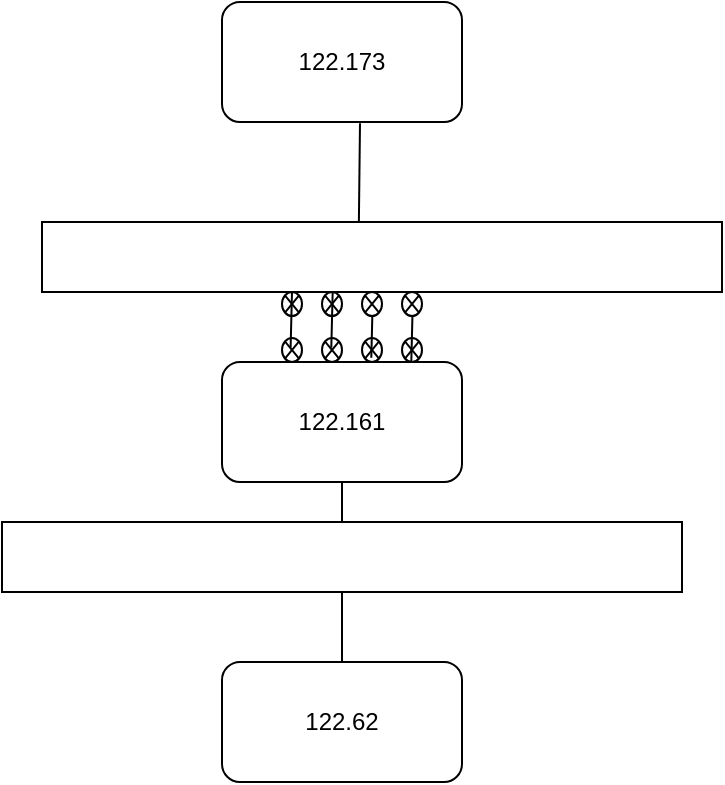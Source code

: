 <mxfile version="20.3.6" type="github">
  <diagram id="ZjyGuNeCI29jCtGGfNnS" name="第 1 页">
    <mxGraphModel dx="765" dy="452" grid="1" gridSize="10" guides="1" tooltips="1" connect="1" arrows="1" fold="1" page="1" pageScale="1" pageWidth="827" pageHeight="1169" math="0" shadow="0">
      <root>
        <mxCell id="0" />
        <mxCell id="1" parent="0" />
        <mxCell id="hN0UKFsLx4uLQ49cNi8M-2" value="122.161" style="rounded=1;whiteSpace=wrap;html=1;" vertex="1" parent="1">
          <mxGeometry x="150" y="220" width="120" height="60" as="geometry" />
        </mxCell>
        <mxCell id="hN0UKFsLx4uLQ49cNi8M-3" value="122.173" style="rounded=1;whiteSpace=wrap;html=1;" vertex="1" parent="1">
          <mxGeometry x="150" y="40" width="120" height="60" as="geometry" />
        </mxCell>
        <mxCell id="hN0UKFsLx4uLQ49cNi8M-4" value="122.62" style="rounded=1;whiteSpace=wrap;html=1;" vertex="1" parent="1">
          <mxGeometry x="150" y="370" width="120" height="60" as="geometry" />
        </mxCell>
        <mxCell id="hN0UKFsLx4uLQ49cNi8M-5" value="" style="rounded=0;whiteSpace=wrap;html=1;" vertex="1" parent="1">
          <mxGeometry x="60" y="150" width="340" height="35" as="geometry" />
        </mxCell>
        <mxCell id="hN0UKFsLx4uLQ49cNi8M-6" value="" style="rounded=0;whiteSpace=wrap;html=1;" vertex="1" parent="1">
          <mxGeometry x="40" y="300" width="340" height="35" as="geometry" />
        </mxCell>
        <mxCell id="hN0UKFsLx4uLQ49cNi8M-25" value="" style="endArrow=none;html=1;rounded=0;entryX=0.575;entryY=1.011;entryDx=0;entryDy=0;entryPerimeter=0;exitX=0.466;exitY=0;exitDx=0;exitDy=0;exitPerimeter=0;" edge="1" parent="1" source="hN0UKFsLx4uLQ49cNi8M-5" target="hN0UKFsLx4uLQ49cNi8M-3">
          <mxGeometry width="50" height="50" relative="1" as="geometry">
            <mxPoint x="380" y="270" as="sourcePoint" />
            <mxPoint x="430" y="220" as="targetPoint" />
          </mxGeometry>
        </mxCell>
        <mxCell id="hN0UKFsLx4uLQ49cNi8M-26" value="" style="group" vertex="1" connectable="0" parent="1">
          <mxGeometry x="180" y="208" width="70" height="12" as="geometry" />
        </mxCell>
        <mxCell id="hN0UKFsLx4uLQ49cNi8M-7" value="" style="shape=sumEllipse;perimeter=ellipsePerimeter;whiteSpace=wrap;html=1;backgroundOutline=1;" vertex="1" parent="hN0UKFsLx4uLQ49cNi8M-26">
          <mxGeometry width="10" height="12" as="geometry" />
        </mxCell>
        <mxCell id="hN0UKFsLx4uLQ49cNi8M-10" value="" style="shape=sumEllipse;perimeter=ellipsePerimeter;whiteSpace=wrap;html=1;backgroundOutline=1;" vertex="1" parent="hN0UKFsLx4uLQ49cNi8M-26">
          <mxGeometry x="20" width="10" height="12" as="geometry" />
        </mxCell>
        <mxCell id="hN0UKFsLx4uLQ49cNi8M-12" value="" style="shape=sumEllipse;perimeter=ellipsePerimeter;whiteSpace=wrap;html=1;backgroundOutline=1;" vertex="1" parent="hN0UKFsLx4uLQ49cNi8M-26">
          <mxGeometry x="40" width="10" height="12" as="geometry" />
        </mxCell>
        <mxCell id="hN0UKFsLx4uLQ49cNi8M-17" value="" style="shape=sumEllipse;perimeter=ellipsePerimeter;whiteSpace=wrap;html=1;backgroundOutline=1;" vertex="1" parent="hN0UKFsLx4uLQ49cNi8M-26">
          <mxGeometry x="60" width="10" height="12" as="geometry" />
        </mxCell>
        <mxCell id="hN0UKFsLx4uLQ49cNi8M-40" value="" style="endArrow=none;html=1;rounded=0;exitX=0.431;exitY=0.41;exitDx=0;exitDy=0;entryX=0.5;entryY=0;entryDx=0;entryDy=0;exitPerimeter=0;" edge="1" parent="hN0UKFsLx4uLQ49cNi8M-26">
          <mxGeometry width="50" height="50" relative="1" as="geometry">
            <mxPoint x="44.65" y="9.92" as="sourcePoint" />
            <mxPoint x="45.34" y="-18" as="targetPoint" />
          </mxGeometry>
        </mxCell>
        <mxCell id="hN0UKFsLx4uLQ49cNi8M-41" value="" style="endArrow=none;html=1;rounded=0;exitX=0.431;exitY=0.41;exitDx=0;exitDy=0;entryX=0.5;entryY=0;entryDx=0;entryDy=0;exitPerimeter=0;" edge="1" parent="hN0UKFsLx4uLQ49cNi8M-26">
          <mxGeometry width="50" height="50" relative="1" as="geometry">
            <mxPoint x="64.65" y="12" as="sourcePoint" />
            <mxPoint x="65.34" y="-15.92" as="targetPoint" />
          </mxGeometry>
        </mxCell>
        <mxCell id="hN0UKFsLx4uLQ49cNi8M-30" value="" style="group" vertex="1" connectable="0" parent="1">
          <mxGeometry x="180" y="185" width="70" height="12" as="geometry" />
        </mxCell>
        <mxCell id="hN0UKFsLx4uLQ49cNi8M-31" value="" style="shape=sumEllipse;perimeter=ellipsePerimeter;whiteSpace=wrap;html=1;backgroundOutline=1;" vertex="1" parent="hN0UKFsLx4uLQ49cNi8M-30">
          <mxGeometry width="10" height="12" as="geometry" />
        </mxCell>
        <mxCell id="hN0UKFsLx4uLQ49cNi8M-32" value="" style="shape=sumEllipse;perimeter=ellipsePerimeter;whiteSpace=wrap;html=1;backgroundOutline=1;" vertex="1" parent="hN0UKFsLx4uLQ49cNi8M-30">
          <mxGeometry x="20" width="10" height="12" as="geometry" />
        </mxCell>
        <mxCell id="hN0UKFsLx4uLQ49cNi8M-33" value="" style="shape=sumEllipse;perimeter=ellipsePerimeter;whiteSpace=wrap;html=1;backgroundOutline=1;" vertex="1" parent="hN0UKFsLx4uLQ49cNi8M-30">
          <mxGeometry x="40" width="10" height="12" as="geometry" />
        </mxCell>
        <mxCell id="hN0UKFsLx4uLQ49cNi8M-34" value="" style="shape=sumEllipse;perimeter=ellipsePerimeter;whiteSpace=wrap;html=1;backgroundOutline=1;" vertex="1" parent="hN0UKFsLx4uLQ49cNi8M-30">
          <mxGeometry x="60" width="10" height="12" as="geometry" />
        </mxCell>
        <mxCell id="hN0UKFsLx4uLQ49cNi8M-39" value="" style="endArrow=none;html=1;rounded=0;exitX=0.431;exitY=0.41;exitDx=0;exitDy=0;entryX=0.5;entryY=0;entryDx=0;entryDy=0;exitPerimeter=0;" edge="1" parent="hN0UKFsLx4uLQ49cNi8M-30">
          <mxGeometry width="50" height="50" relative="1" as="geometry">
            <mxPoint x="24.65" y="27.92" as="sourcePoint" />
            <mxPoint x="25.34" as="targetPoint" />
          </mxGeometry>
        </mxCell>
        <mxCell id="hN0UKFsLx4uLQ49cNi8M-35" value="" style="endArrow=none;html=1;rounded=0;exitX=0.5;exitY=0;exitDx=0;exitDy=0;entryX=0.5;entryY=1;entryDx=0;entryDy=0;" edge="1" parent="1" source="hN0UKFsLx4uLQ49cNi8M-4" target="hN0UKFsLx4uLQ49cNi8M-6">
          <mxGeometry width="50" height="50" relative="1" as="geometry">
            <mxPoint x="380" y="270" as="sourcePoint" />
            <mxPoint x="430" y="220" as="targetPoint" />
          </mxGeometry>
        </mxCell>
        <mxCell id="hN0UKFsLx4uLQ49cNi8M-36" value="" style="endArrow=none;html=1;rounded=0;exitX=0.5;exitY=0;exitDx=0;exitDy=0;entryX=0.5;entryY=1;entryDx=0;entryDy=0;" edge="1" parent="1" source="hN0UKFsLx4uLQ49cNi8M-6" target="hN0UKFsLx4uLQ49cNi8M-2">
          <mxGeometry width="50" height="50" relative="1" as="geometry">
            <mxPoint x="380" y="270" as="sourcePoint" />
            <mxPoint x="430" y="220" as="targetPoint" />
          </mxGeometry>
        </mxCell>
        <mxCell id="hN0UKFsLx4uLQ49cNi8M-37" value="" style="endArrow=none;html=1;rounded=0;exitX=0.431;exitY=0.41;exitDx=0;exitDy=0;entryX=0.5;entryY=0;entryDx=0;entryDy=0;exitPerimeter=0;" edge="1" parent="1" source="hN0UKFsLx4uLQ49cNi8M-7" target="hN0UKFsLx4uLQ49cNi8M-31">
          <mxGeometry width="50" height="50" relative="1" as="geometry">
            <mxPoint x="380" y="270" as="sourcePoint" />
            <mxPoint x="430" y="220" as="targetPoint" />
          </mxGeometry>
        </mxCell>
      </root>
    </mxGraphModel>
  </diagram>
</mxfile>
